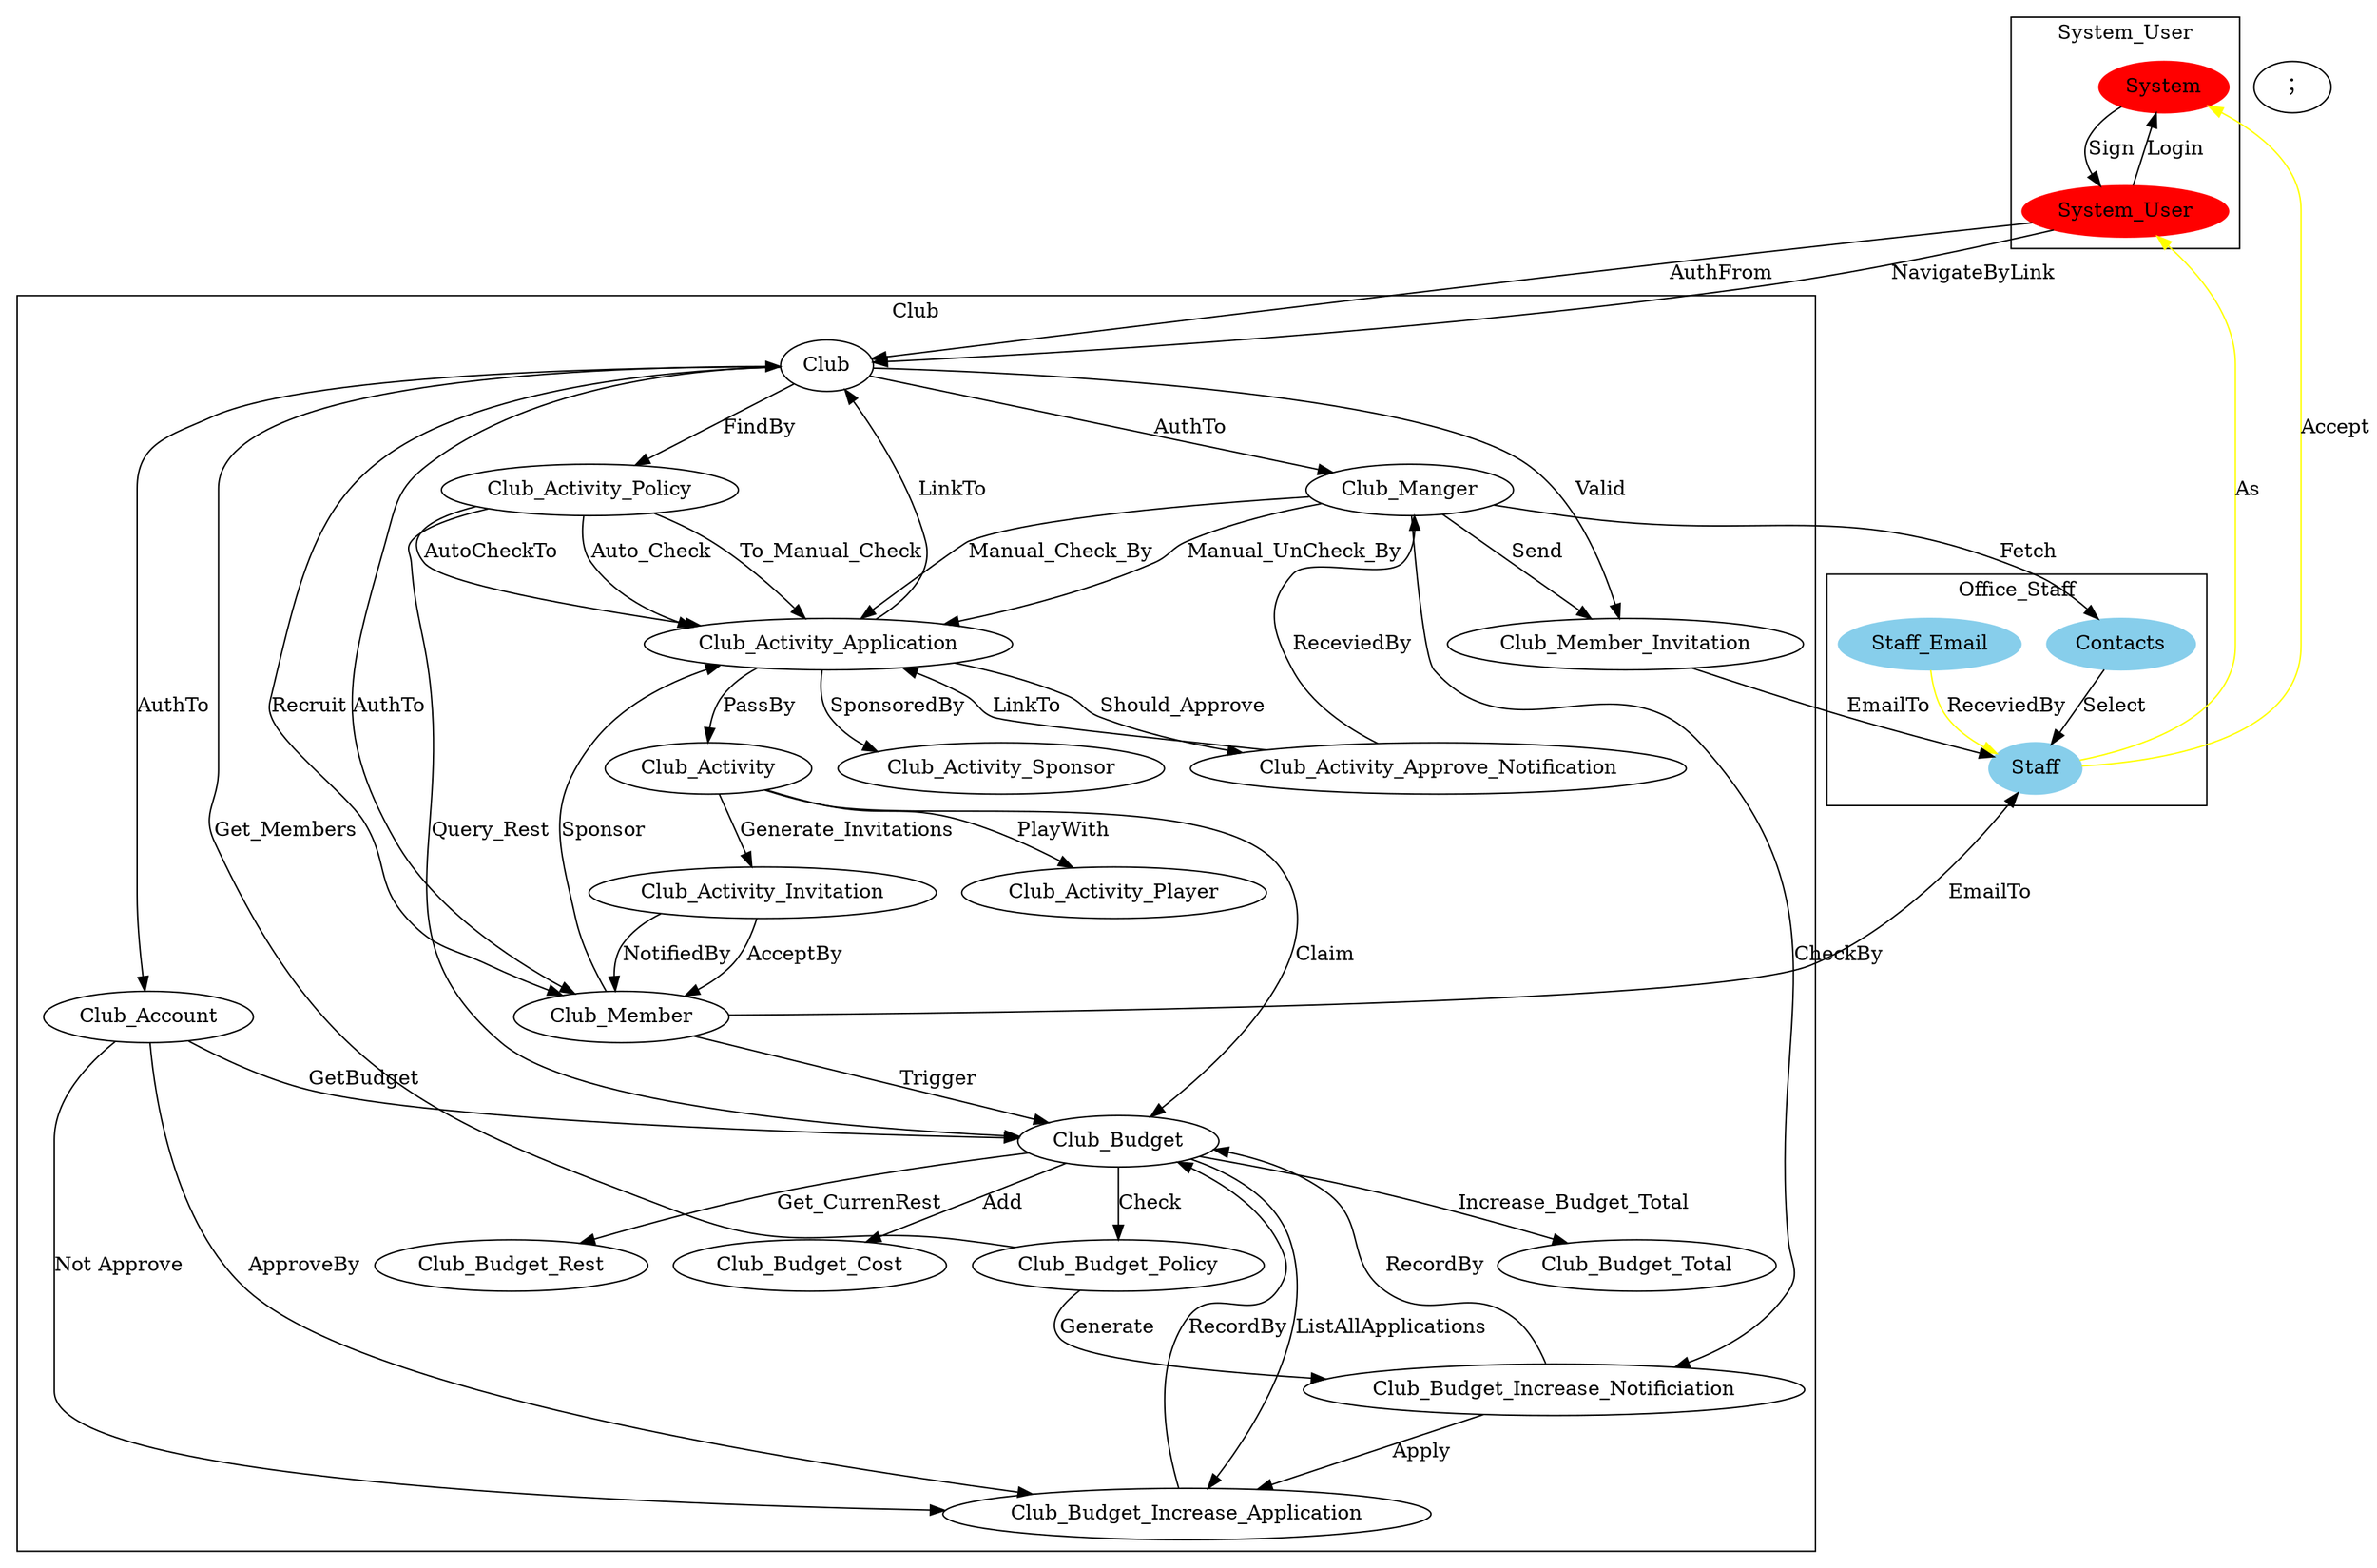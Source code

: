 digraph relation {
	
	subgraph cluster_Staff{
		label="Office_Staff"
		node [color="skyblue", style="filled"];
		Staff[label="Staff"];
		Contacts[label="Contacts"];
		Staff_Email[label="Staff_Email"]
	}

	subgraph cluster_System_ID{
		label="System_User"
		node [color="red", style="filled"];
		System[label="System"];
		System_User[label="System_User"];
	}


	subgraph cluster_Club{
		label="Club"
		Club[label="Club"];
		Club_Account[label="Club_Account"]
		Club_Manger[label="Club_Manger"];
		Club_Member[label="Club_Member"];
		Club_Member_Invitation[label="Club_Member_Invitation"];

		Club_Budget[label="Club_Budget"];
		Club_Budget_Policy[label="Club_Budget_Policy"];
		Club_Budget_Increase_Notificiation[label="Club_Budget_Increase_Notificiation"];
		Club_Budget_Increase_Application[label="Club_Budget_Increase_Application"];
		Club_Budget_Total[label="Club_Budget_Total"];
		Club_Budget_Rest[label="Club_Budget_Rest"];
		Club_Budget_Cost[label="Club_Budget_Cost"];

		Club_Activity[label="Club_Activity"]
		Club_Activity_Sponsor[label="Club_Activity_Sponsor"];
		Club_Activity_Application[label="Club_Activity_Application"];
		Club_Activity_Policy[label="Club_Activity_Policy"];
		Club_Activity_Approve_Notification[label="Club_Activity_Approve_Notification"];
		Club_Activity_Invitation[label="Club_Activity_Invitation"];
		Club_Activity_Player[label="Club_Activity_Player"];
	}

	Staff->System_User[label="As" color="yellow"];
	System_User->System[label="Login"];

	System_User->Club[label="AuthFrom"];
	Club->Club_Manger[label="AuthTo"];
	Club->Club_Member[label="AuthTo"];
	Club->Club_Account[label="AuthTo"];


	Club_Manger-> Contacts [label="Fetch"];
	Contacts->Staff[label="Select"]
	Club_Manger -> Club_Member_Invitation[label="Send"];
	Club_Member_Invitation->Staff[label="EmailTo"];

	Staff_Email->Staff[label="ReceviedBy" color="yellow"]
	Staff->System[label="Accept" color="yellow"];

	System->System_User[label="Sign"];
	System_User->Club[label="NavigateByLink"];
	Club->Club_Member_Invitation[label="Valid"];
	Club->Club_Member[label="Recruit"];
	Club_Member->Club_Budget[label="Trigger"];
	Club_Budget->Club_Budget_Policy[label="Check"];
	
	Club_Budget_Policy->Club[label="Get_Members"];
	
	Club_Budget_Policy->Club_Budget_Increase_Notificiation[label="Generate"];
	Club_Budget_Increase_Notificiation->Club_Budget[label="RecordBy"];
	Club_Manger->Club_Budget_Increase_Notificiation[label="CheckBy"];
	Club_Budget_Increase_Notificiation->Club_Budget_Increase_Application[label="Apply"];
	Club_Budget_Increase_Application->Club_Budget[label="RecordBy"];

	Club_Account->Club_Budget[label="GetBudget"];
	Club_Budget->Club_Budget_Increase_Application[label="ListAllApplications"];
	Club_Account->Club_Budget_Increase_Application[label="ApproveBy"];
	Club_Budget->Club_Budget_Total[label="Increase_Budget_Total"];
	Club_Account->Club_Budget_Increase_Application[label="Not Approve"];

	Club_Member->Club_Activity_Application[label="Sponsor"];
	Club_Activity_Application->Club_Activity_Sponsor[label="SponsoredBy"];
	Club_Activity_Application->Club[label="LinkTo"];
	Club->Club_Activity_Policy[label="FindBy"];
	Club_Activity_Policy->Club_Activity_Application[label="AutoCheckTo"];

	Club_Activity_Policy->Club_Budget[label="Query_Rest"];
	Club_Budget->Club_Budget_Rest[label="Get_CurrenRest"];
	
	Club_Activity_Policy->Club_Activity_Application[label="Auto_Check"]；
	Club_Activity_Policy->Club_Activity_Application[label="To_Manual_Check"];
	Club_Activity_Application->Club_Activity_Approve_Notification[label="Should_Approve"];
	Club_Activity_Approve_Notification ->Club_Manger[label="ReceviedBy"];
	Club_Activity_Approve_Notification->Club_Activity_Application[label="LinkTo"];
	Club_Manger->Club_Activity_Application[label="Manual_Check_By"];
	Club_Manger->Club_Activity_Application[label="Manual_UnCheck_By"];

	Club_Activity_Application->Club_Activity[label="PassBy"];
	Club_Activity->Club_Activity_Invitation[label="Generate_Invitations"];
	Club_Activity_Invitation->Club_Member[label="NotifiedBy"];
	Club_Member->Staff[label="EmailTo"];

	Club_Activity_Invitation->Club_Member[label="AcceptBy"];
	Club_Activity->Club_Activity_Player[label="PlayWith"];

	Club_Activity->Club_Budget[label="Claim"];
	Club_Budget->Club_Budget_Cost[label="Add"];



}